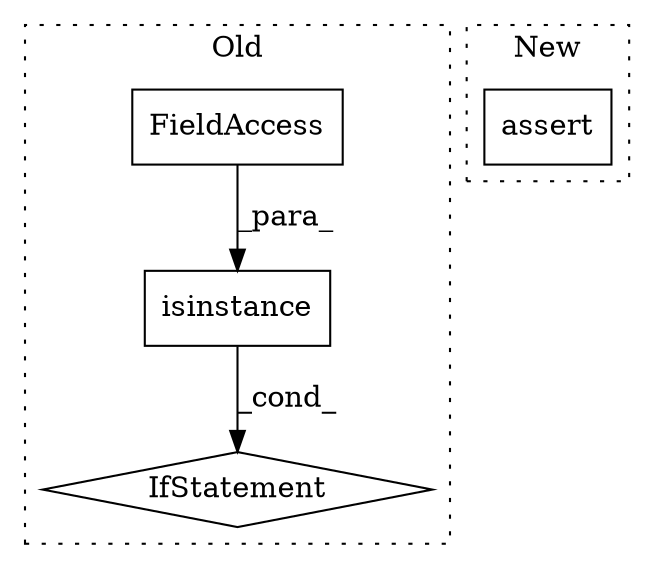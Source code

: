 digraph G {
subgraph cluster0 {
1 [label="isinstance" a="32" s="4454,4477" l="11,1" shape="box"];
3 [label="IfStatement" a="25" s="4449,4478" l="4,2" shape="diamond"];
4 [label="FieldAccess" a="22" s="4472" l="5" shape="box"];
label = "Old";
style="dotted";
}
subgraph cluster1 {
2 [label="assert" a="32" s="4225,4278" l="22,1" shape="box"];
label = "New";
style="dotted";
}
1 -> 3 [label="_cond_"];
4 -> 1 [label="_para_"];
}